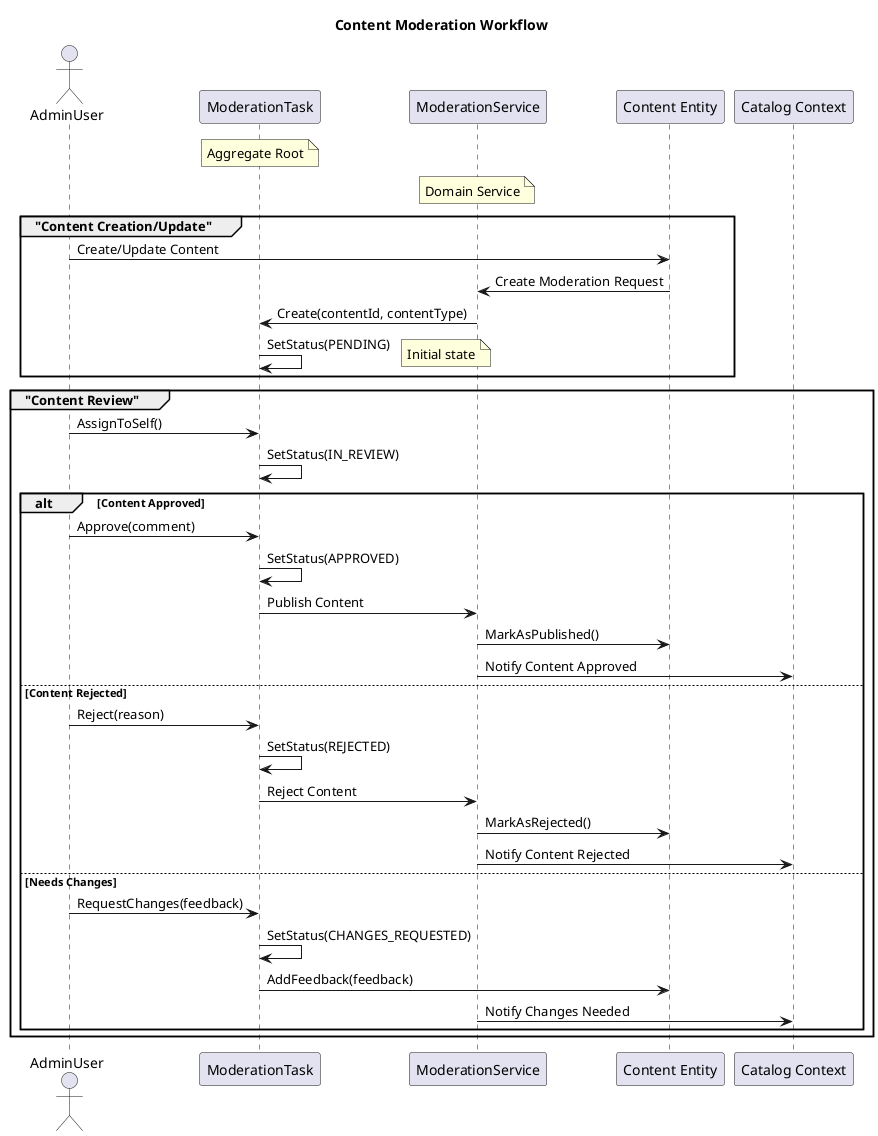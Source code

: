 @startuml Admin Content Moderation Workflow

skinparam componentStyle uml2
skinparam defaultFontName Arial
skinparam monochrome false
skinparam shadowing false

' Define participants
actor AdminUser as admin
participant "ModerationTask" as task
participant "ModerationService" as service
participant "Content Entity" as content
participant "Catalog Context" as catalog

' Notes
note over task: Aggregate Root
note over service: Domain Service

title Content Moderation Workflow

' Content Creation/Update group
group "Content Creation/Update"
    admin -> content: Create/Update Content
    content -> service: Create Moderation Request
    service -> task: Create(contentId, contentType)
    task -> task: SetStatus(PENDING)
    note right: Initial state
end

' Content Review group
group "Content Review"
    admin -> task: AssignToSelf()
    task -> task: SetStatus(IN_REVIEW)

    alt Content Approved
        admin -> task: Approve(comment)
        task -> task: SetStatus(APPROVED)
        task -> service: Publish Content
        service -> content: MarkAsPublished()
        service -> catalog: Notify Content Approved
    else Content Rejected
        admin -> task: Reject(reason)
        task -> task: SetStatus(REJECTED)
        task -> service: Reject Content
        service -> content: MarkAsRejected()
        service -> catalog: Notify Content Rejected
    else Needs Changes
        admin -> task: RequestChanges(feedback)
        task -> task: SetStatus(CHANGES_REQUESTED)
        task -> content: AddFeedback(feedback)
        service -> catalog: Notify Changes Needed
    end
end

@enduml
